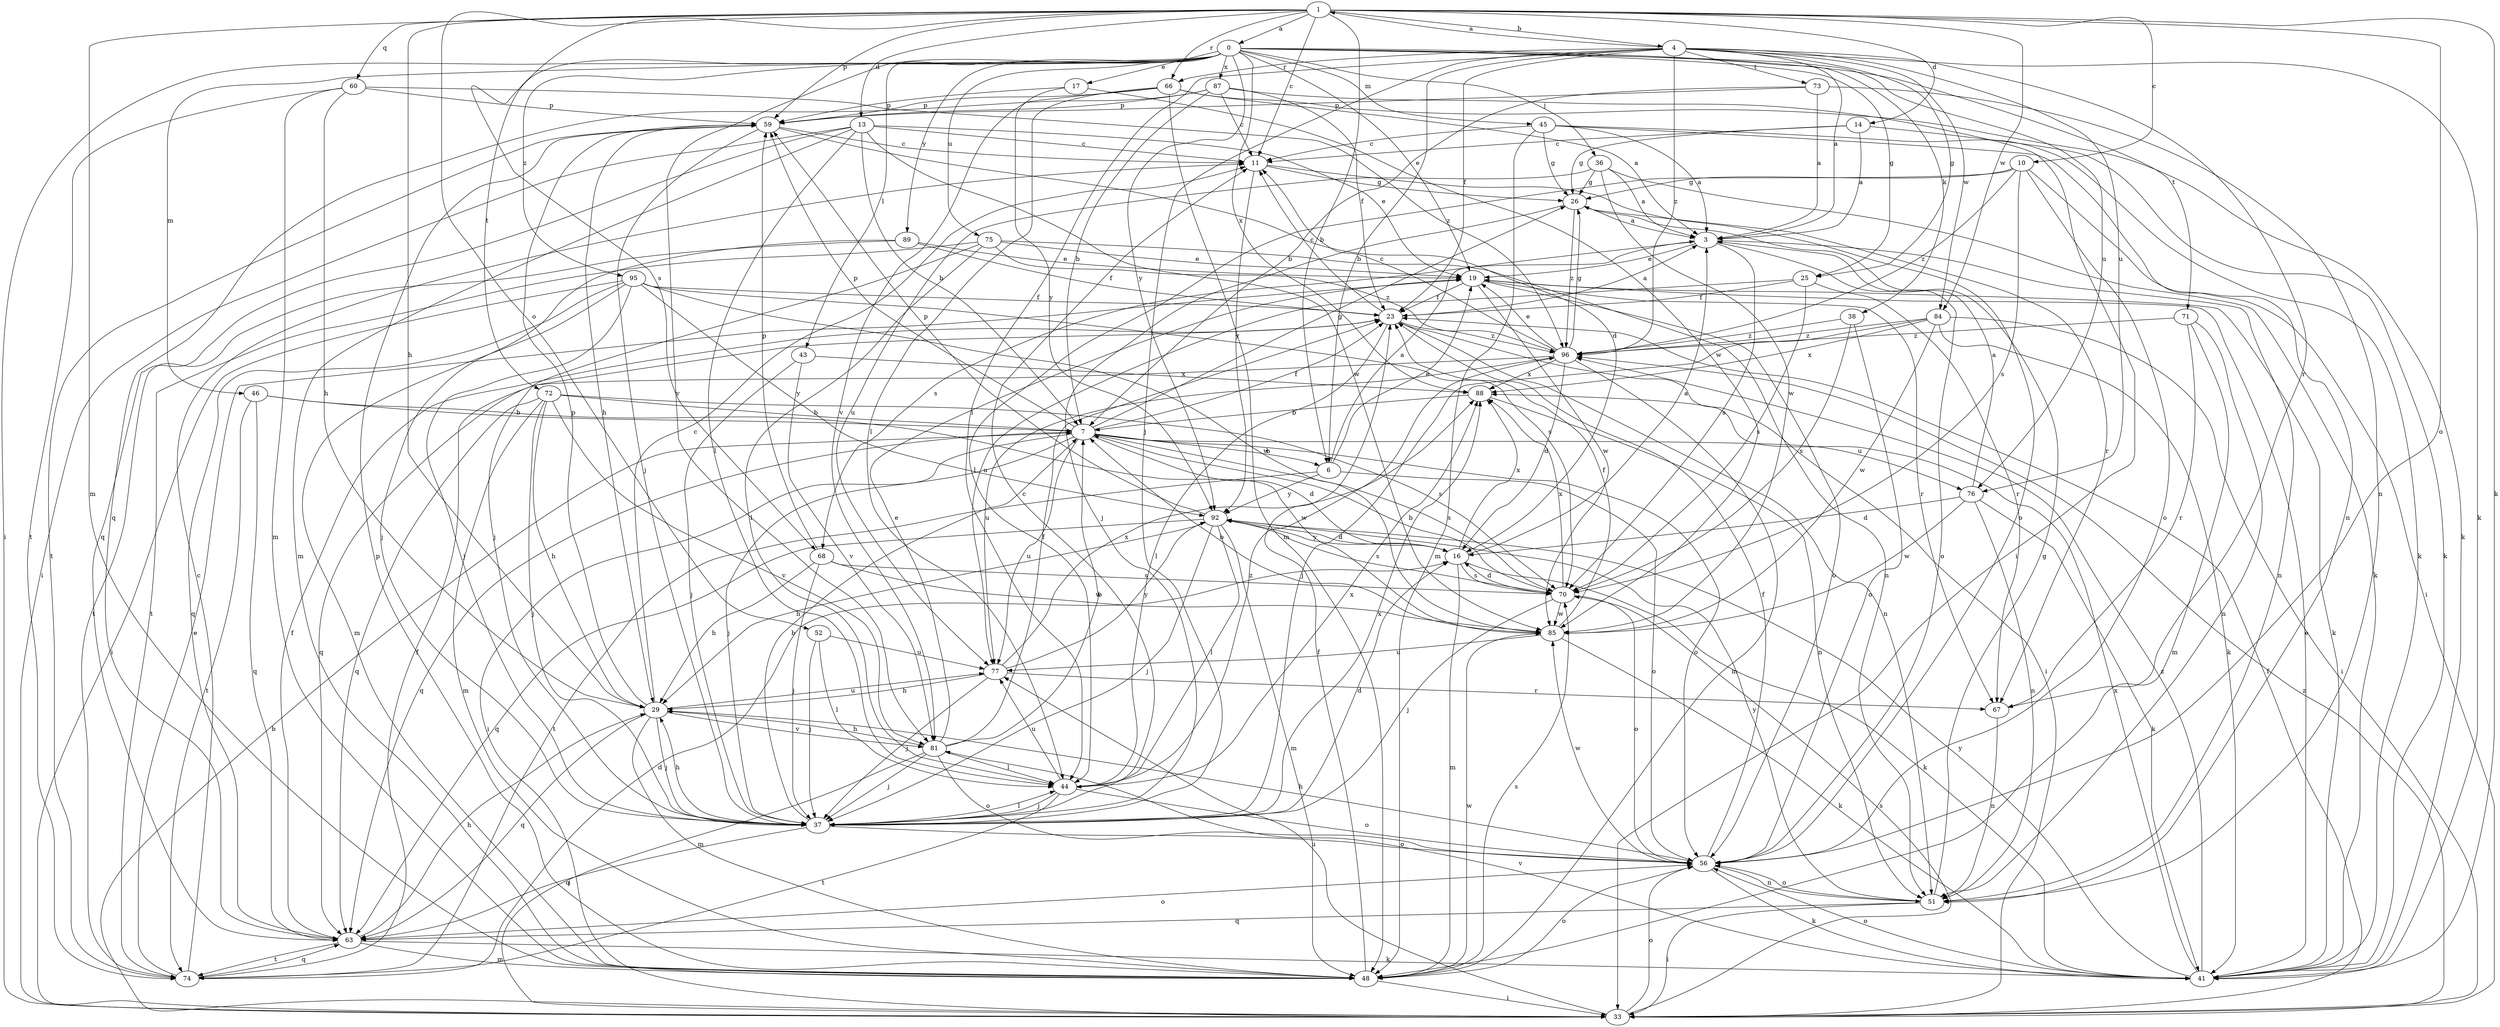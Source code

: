 strict digraph  {
0;
1;
3;
4;
6;
7;
10;
11;
13;
14;
16;
17;
19;
23;
25;
26;
29;
33;
36;
37;
38;
41;
43;
44;
45;
46;
48;
51;
52;
56;
59;
60;
63;
66;
67;
68;
70;
71;
72;
73;
74;
75;
76;
77;
81;
84;
85;
87;
88;
89;
92;
95;
96;
0 -> 17  [label=e];
0 -> 19  [label=e];
0 -> 25  [label=g];
0 -> 33  [label=i];
0 -> 36  [label=j];
0 -> 38  [label=k];
0 -> 43  [label=l];
0 -> 45  [label=m];
0 -> 46  [label=m];
0 -> 71  [label=t];
0 -> 72  [label=t];
0 -> 75  [label=u];
0 -> 76  [label=u];
0 -> 81  [label=v];
0 -> 87  [label=x];
0 -> 88  [label=x];
0 -> 89  [label=y];
0 -> 92  [label=y];
0 -> 95  [label=z];
1 -> 0  [label=a];
1 -> 4  [label=b];
1 -> 6  [label=b];
1 -> 10  [label=c];
1 -> 11  [label=c];
1 -> 13  [label=d];
1 -> 14  [label=d];
1 -> 29  [label=h];
1 -> 41  [label=k];
1 -> 48  [label=m];
1 -> 52  [label=o];
1 -> 56  [label=o];
1 -> 59  [label=p];
1 -> 60  [label=q];
1 -> 66  [label=r];
1 -> 68  [label=s];
1 -> 84  [label=w];
3 -> 19  [label=e];
3 -> 51  [label=n];
3 -> 56  [label=o];
3 -> 68  [label=s];
3 -> 70  [label=s];
4 -> 1  [label=a];
4 -> 3  [label=a];
4 -> 6  [label=b];
4 -> 23  [label=f];
4 -> 25  [label=g];
4 -> 37  [label=j];
4 -> 41  [label=k];
4 -> 44  [label=l];
4 -> 66  [label=r];
4 -> 67  [label=r];
4 -> 73  [label=t];
4 -> 76  [label=u];
4 -> 84  [label=w];
4 -> 96  [label=z];
6 -> 3  [label=a];
6 -> 19  [label=e];
6 -> 56  [label=o];
6 -> 74  [label=t];
6 -> 92  [label=y];
7 -> 6  [label=b];
7 -> 16  [label=d];
7 -> 23  [label=f];
7 -> 26  [label=g];
7 -> 33  [label=i];
7 -> 37  [label=j];
7 -> 56  [label=o];
7 -> 59  [label=p];
7 -> 63  [label=q];
7 -> 70  [label=s];
7 -> 76  [label=u];
7 -> 77  [label=u];
10 -> 26  [label=g];
10 -> 33  [label=i];
10 -> 44  [label=l];
10 -> 56  [label=o];
10 -> 70  [label=s];
10 -> 96  [label=z];
11 -> 26  [label=g];
11 -> 56  [label=o];
11 -> 92  [label=y];
13 -> 7  [label=b];
13 -> 11  [label=c];
13 -> 19  [label=e];
13 -> 33  [label=i];
13 -> 44  [label=l];
13 -> 48  [label=m];
13 -> 63  [label=q];
13 -> 85  [label=w];
14 -> 3  [label=a];
14 -> 11  [label=c];
14 -> 26  [label=g];
14 -> 41  [label=k];
16 -> 3  [label=a];
16 -> 41  [label=k];
16 -> 48  [label=m];
16 -> 70  [label=s];
16 -> 88  [label=x];
16 -> 92  [label=y];
17 -> 59  [label=p];
17 -> 85  [label=w];
17 -> 92  [label=y];
19 -> 23  [label=f];
19 -> 41  [label=k];
19 -> 56  [label=o];
19 -> 67  [label=r];
19 -> 85  [label=w];
23 -> 3  [label=a];
23 -> 11  [label=c];
23 -> 33  [label=i];
23 -> 44  [label=l];
23 -> 51  [label=n];
23 -> 96  [label=z];
25 -> 23  [label=f];
25 -> 67  [label=r];
25 -> 70  [label=s];
25 -> 77  [label=u];
26 -> 3  [label=a];
26 -> 37  [label=j];
26 -> 67  [label=r];
26 -> 96  [label=z];
29 -> 11  [label=c];
29 -> 37  [label=j];
29 -> 48  [label=m];
29 -> 59  [label=p];
29 -> 63  [label=q];
29 -> 77  [label=u];
29 -> 81  [label=v];
33 -> 7  [label=b];
33 -> 23  [label=f];
33 -> 56  [label=o];
33 -> 70  [label=s];
33 -> 77  [label=u];
33 -> 96  [label=z];
36 -> 3  [label=a];
36 -> 26  [label=g];
36 -> 41  [label=k];
36 -> 77  [label=u];
36 -> 85  [label=w];
37 -> 7  [label=b];
37 -> 11  [label=c];
37 -> 16  [label=d];
37 -> 29  [label=h];
37 -> 44  [label=l];
37 -> 56  [label=o];
37 -> 63  [label=q];
37 -> 88  [label=x];
38 -> 56  [label=o];
38 -> 70  [label=s];
38 -> 96  [label=z];
41 -> 19  [label=e];
41 -> 56  [label=o];
41 -> 81  [label=v];
41 -> 88  [label=x];
41 -> 92  [label=y];
41 -> 96  [label=z];
43 -> 37  [label=j];
43 -> 81  [label=v];
43 -> 88  [label=x];
44 -> 37  [label=j];
44 -> 56  [label=o];
44 -> 74  [label=t];
44 -> 77  [label=u];
44 -> 88  [label=x];
44 -> 96  [label=z];
45 -> 3  [label=a];
45 -> 11  [label=c];
45 -> 26  [label=g];
45 -> 41  [label=k];
45 -> 48  [label=m];
45 -> 51  [label=n];
46 -> 7  [label=b];
46 -> 63  [label=q];
46 -> 74  [label=t];
46 -> 85  [label=w];
48 -> 23  [label=f];
48 -> 33  [label=i];
48 -> 56  [label=o];
48 -> 59  [label=p];
48 -> 70  [label=s];
48 -> 85  [label=w];
51 -> 26  [label=g];
51 -> 33  [label=i];
51 -> 56  [label=o];
51 -> 63  [label=q];
51 -> 92  [label=y];
52 -> 37  [label=j];
52 -> 44  [label=l];
52 -> 77  [label=u];
56 -> 23  [label=f];
56 -> 29  [label=h];
56 -> 41  [label=k];
56 -> 51  [label=n];
56 -> 85  [label=w];
59 -> 11  [label=c];
59 -> 16  [label=d];
59 -> 29  [label=h];
59 -> 37  [label=j];
59 -> 74  [label=t];
60 -> 29  [label=h];
60 -> 48  [label=m];
60 -> 59  [label=p];
60 -> 74  [label=t];
60 -> 96  [label=z];
63 -> 23  [label=f];
63 -> 29  [label=h];
63 -> 41  [label=k];
63 -> 48  [label=m];
63 -> 56  [label=o];
63 -> 74  [label=t];
66 -> 3  [label=a];
66 -> 41  [label=k];
66 -> 44  [label=l];
66 -> 48  [label=m];
66 -> 59  [label=p];
66 -> 81  [label=v];
67 -> 51  [label=n];
68 -> 29  [label=h];
68 -> 37  [label=j];
68 -> 59  [label=p];
68 -> 70  [label=s];
68 -> 85  [label=w];
70 -> 7  [label=b];
70 -> 16  [label=d];
70 -> 37  [label=j];
70 -> 56  [label=o];
70 -> 85  [label=w];
70 -> 88  [label=x];
71 -> 48  [label=m];
71 -> 51  [label=n];
71 -> 67  [label=r];
71 -> 96  [label=z];
72 -> 7  [label=b];
72 -> 29  [label=h];
72 -> 37  [label=j];
72 -> 48  [label=m];
72 -> 63  [label=q];
72 -> 70  [label=s];
72 -> 81  [label=v];
73 -> 3  [label=a];
73 -> 7  [label=b];
73 -> 51  [label=n];
73 -> 59  [label=p];
74 -> 11  [label=c];
74 -> 16  [label=d];
74 -> 19  [label=e];
74 -> 23  [label=f];
74 -> 63  [label=q];
75 -> 19  [label=e];
75 -> 37  [label=j];
75 -> 44  [label=l];
75 -> 51  [label=n];
75 -> 74  [label=t];
75 -> 96  [label=z];
76 -> 3  [label=a];
76 -> 16  [label=d];
76 -> 41  [label=k];
76 -> 51  [label=n];
76 -> 85  [label=w];
77 -> 29  [label=h];
77 -> 37  [label=j];
77 -> 67  [label=r];
77 -> 88  [label=x];
77 -> 92  [label=y];
81 -> 7  [label=b];
81 -> 19  [label=e];
81 -> 23  [label=f];
81 -> 29  [label=h];
81 -> 33  [label=i];
81 -> 37  [label=j];
81 -> 44  [label=l];
81 -> 56  [label=o];
84 -> 33  [label=i];
84 -> 37  [label=j];
84 -> 41  [label=k];
84 -> 85  [label=w];
84 -> 88  [label=x];
84 -> 96  [label=z];
85 -> 7  [label=b];
85 -> 23  [label=f];
85 -> 41  [label=k];
85 -> 77  [label=u];
87 -> 7  [label=b];
87 -> 11  [label=c];
87 -> 23  [label=f];
87 -> 33  [label=i];
87 -> 59  [label=p];
87 -> 63  [label=q];
88 -> 7  [label=b];
88 -> 51  [label=n];
89 -> 19  [label=e];
89 -> 23  [label=f];
89 -> 37  [label=j];
89 -> 74  [label=t];
92 -> 16  [label=d];
92 -> 29  [label=h];
92 -> 37  [label=j];
92 -> 44  [label=l];
92 -> 48  [label=m];
92 -> 59  [label=p];
92 -> 63  [label=q];
92 -> 70  [label=s];
95 -> 23  [label=f];
95 -> 33  [label=i];
95 -> 37  [label=j];
95 -> 48  [label=m];
95 -> 63  [label=q];
95 -> 70  [label=s];
95 -> 85  [label=w];
95 -> 92  [label=y];
96 -> 11  [label=c];
96 -> 16  [label=d];
96 -> 19  [label=e];
96 -> 26  [label=g];
96 -> 48  [label=m];
96 -> 63  [label=q];
96 -> 77  [label=u];
96 -> 88  [label=x];
}
